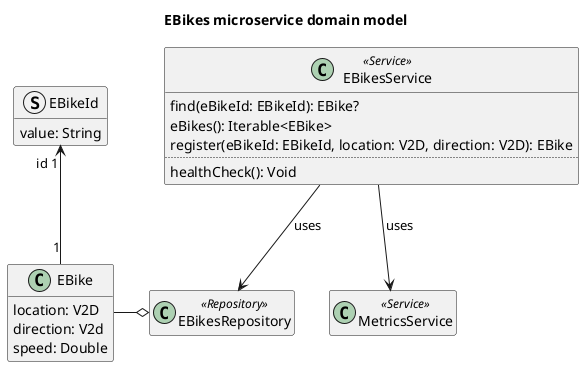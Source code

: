 @startuml ebikes-microservice-domain-model

title EBikes microservice domain model

class EBike {
    location: V2D
    direction: V2d
    speed: Double
}
struct EBikeId {
    value: String
}
EBike "1" -u-> "id 1" EBikeId

class EBikesRepository <<Repository>> 
EBikesRepository o-l- EBike

class EBikesService <<Service>> {
    find(eBikeId: EBikeId): EBike?
    eBikes(): Iterable<EBike>
    register(eBikeId: EBikeId, location: V2D, direction: V2D): EBike
    ..
    healthCheck(): Void
}

EBikesService --> EBikesRepository : "uses"

class MetricsService <<Service>>
EBikesService --> MetricsService : "uses"

hide empty members

@enduml

